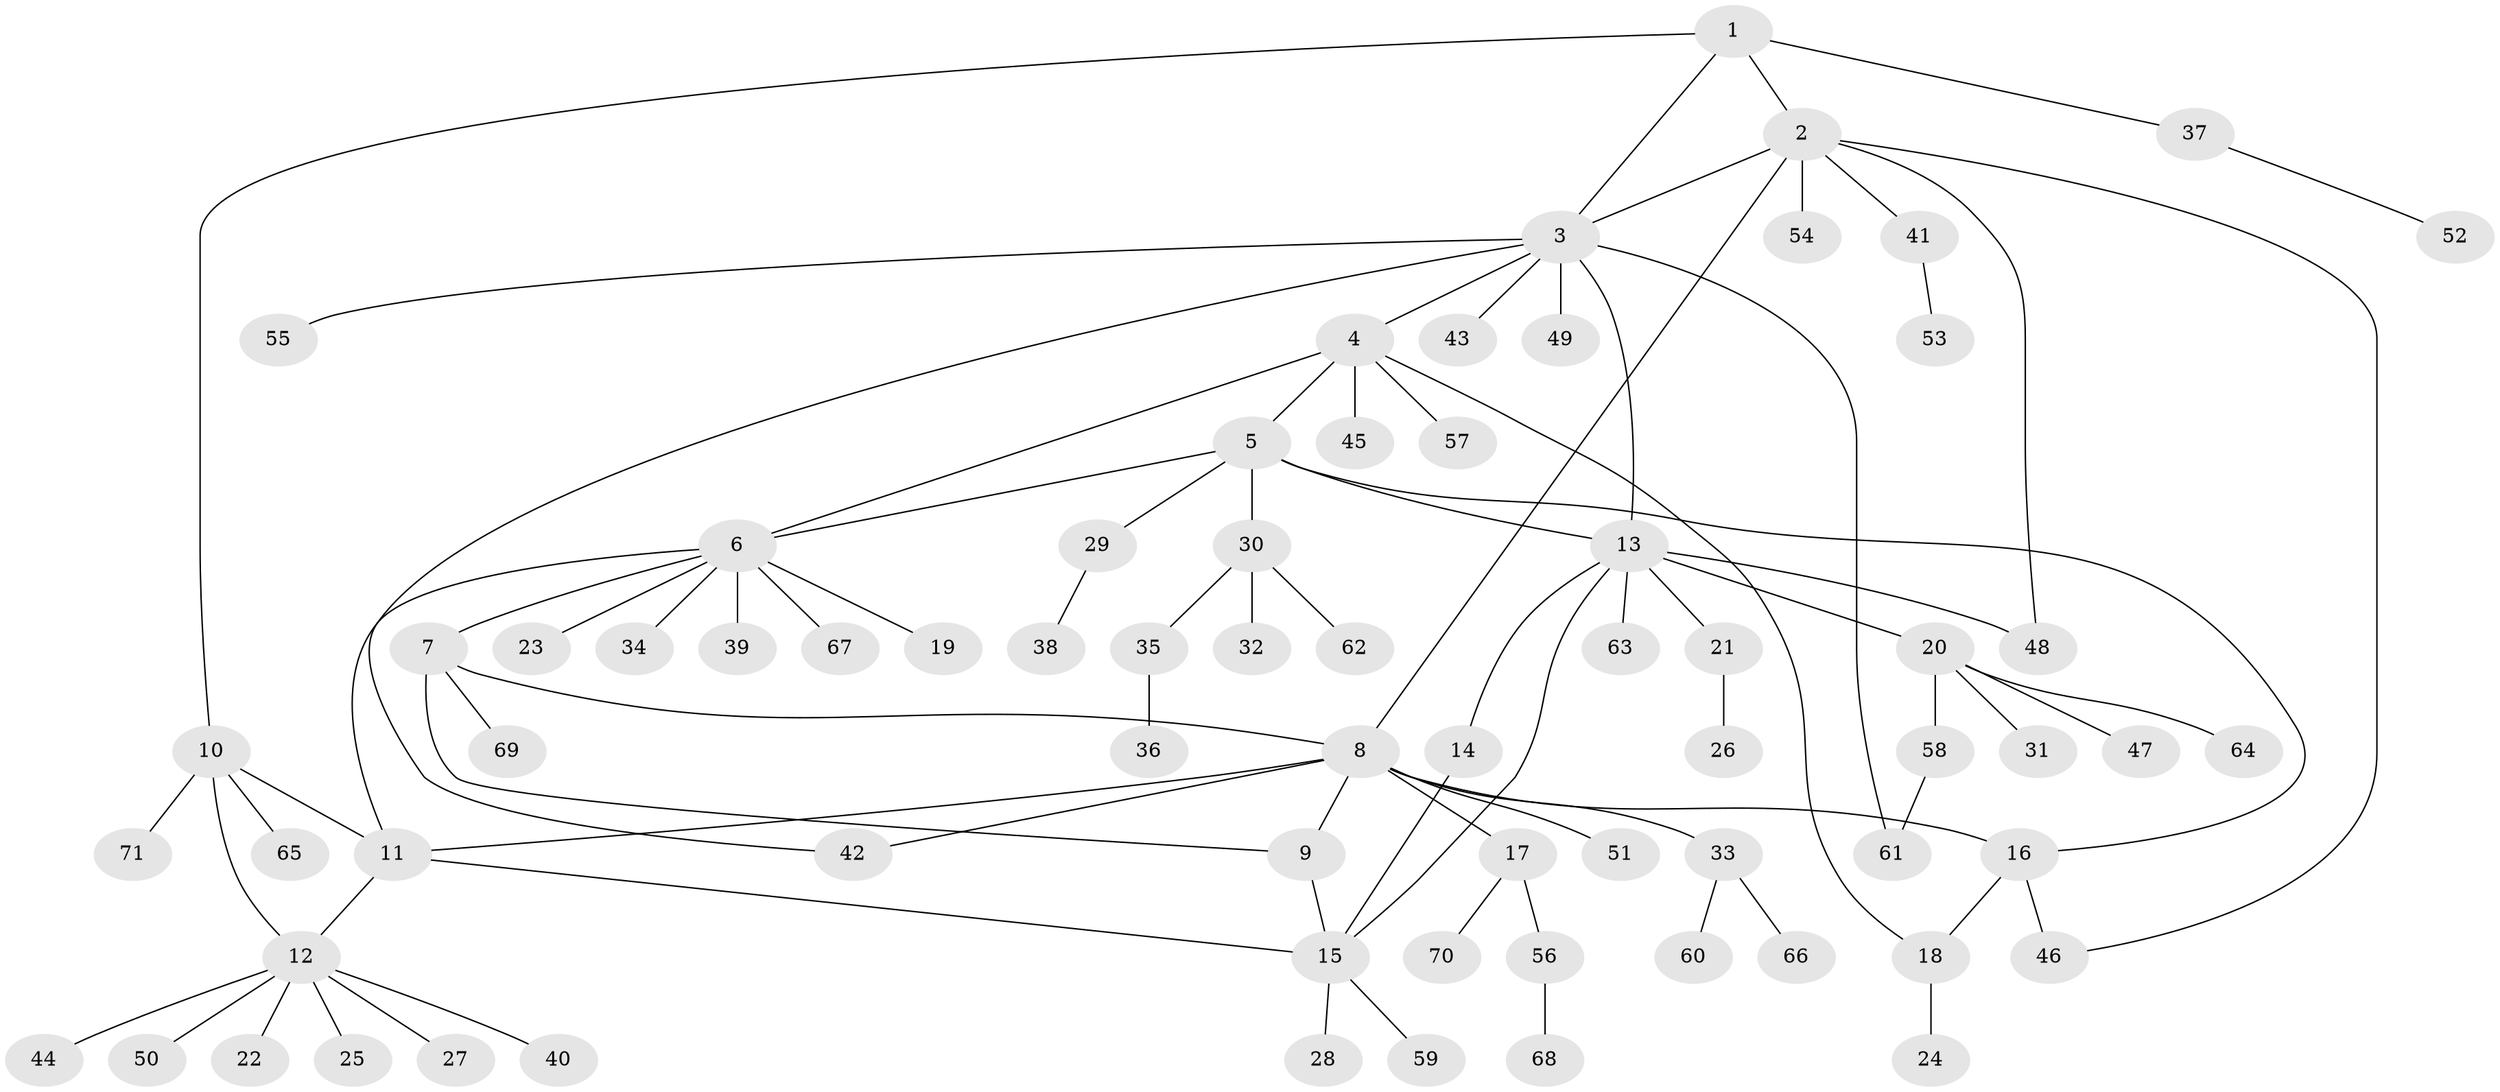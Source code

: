 // Generated by graph-tools (version 1.1) at 2025/50/03/09/25 03:50:30]
// undirected, 71 vertices, 87 edges
graph export_dot {
graph [start="1"]
  node [color=gray90,style=filled];
  1;
  2;
  3;
  4;
  5;
  6;
  7;
  8;
  9;
  10;
  11;
  12;
  13;
  14;
  15;
  16;
  17;
  18;
  19;
  20;
  21;
  22;
  23;
  24;
  25;
  26;
  27;
  28;
  29;
  30;
  31;
  32;
  33;
  34;
  35;
  36;
  37;
  38;
  39;
  40;
  41;
  42;
  43;
  44;
  45;
  46;
  47;
  48;
  49;
  50;
  51;
  52;
  53;
  54;
  55;
  56;
  57;
  58;
  59;
  60;
  61;
  62;
  63;
  64;
  65;
  66;
  67;
  68;
  69;
  70;
  71;
  1 -- 2;
  1 -- 3;
  1 -- 10;
  1 -- 37;
  2 -- 3;
  2 -- 8;
  2 -- 41;
  2 -- 46;
  2 -- 48;
  2 -- 54;
  3 -- 4;
  3 -- 13;
  3 -- 42;
  3 -- 43;
  3 -- 49;
  3 -- 55;
  3 -- 61;
  4 -- 5;
  4 -- 6;
  4 -- 18;
  4 -- 45;
  4 -- 57;
  5 -- 6;
  5 -- 13;
  5 -- 16;
  5 -- 29;
  5 -- 30;
  6 -- 7;
  6 -- 11;
  6 -- 19;
  6 -- 23;
  6 -- 34;
  6 -- 39;
  6 -- 67;
  7 -- 8;
  7 -- 9;
  7 -- 69;
  8 -- 9;
  8 -- 11;
  8 -- 16;
  8 -- 17;
  8 -- 33;
  8 -- 42;
  8 -- 51;
  9 -- 15;
  10 -- 11;
  10 -- 12;
  10 -- 65;
  10 -- 71;
  11 -- 12;
  11 -- 15;
  12 -- 22;
  12 -- 25;
  12 -- 27;
  12 -- 40;
  12 -- 44;
  12 -- 50;
  13 -- 14;
  13 -- 15;
  13 -- 20;
  13 -- 21;
  13 -- 48;
  13 -- 63;
  14 -- 15;
  15 -- 28;
  15 -- 59;
  16 -- 18;
  16 -- 46;
  17 -- 56;
  17 -- 70;
  18 -- 24;
  20 -- 31;
  20 -- 47;
  20 -- 58;
  20 -- 64;
  21 -- 26;
  29 -- 38;
  30 -- 32;
  30 -- 35;
  30 -- 62;
  33 -- 60;
  33 -- 66;
  35 -- 36;
  37 -- 52;
  41 -- 53;
  56 -- 68;
  58 -- 61;
}
